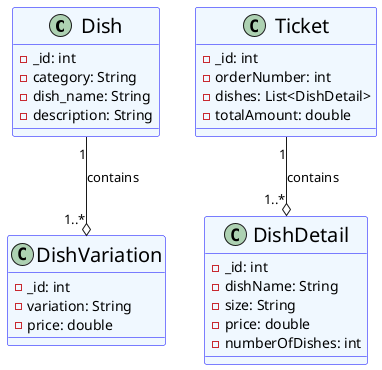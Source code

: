 @startuml menu 
skinparam classBackgroundColor AliceBlue
skinparam classBorderColor Blue
skinparam classFontName Comic Sans 
skinparam classFontSize 20

class Dish {
  - _id: int
  - category: String
  - dish_name: String
  - description: String
}

class DishVariation {
  - _id: int
  - variation: String
  - price: double
}

class Ticket {
  - _id: int
  - orderNumber: int
  - dishes: List<DishDetail>
  - totalAmount: double
}

class DishDetail {
  - _id: int
  - dishName: String
  - size: String
  - price: double
  - numberOfDishes: int 
}

Dish "1" --o "1..*" DishVariation : contains
Ticket "1" --o "1..*" DishDetail : contains

@enduml
